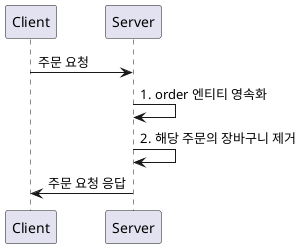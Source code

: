 @startuml
Client -> Server: 주문 요청
Server -> Server: 1. order 엔티티 영속화
Server -> Server: 2. 해당 주문의 장바구니 제거
Server -> Client: 주문 요청 응답
@enduml